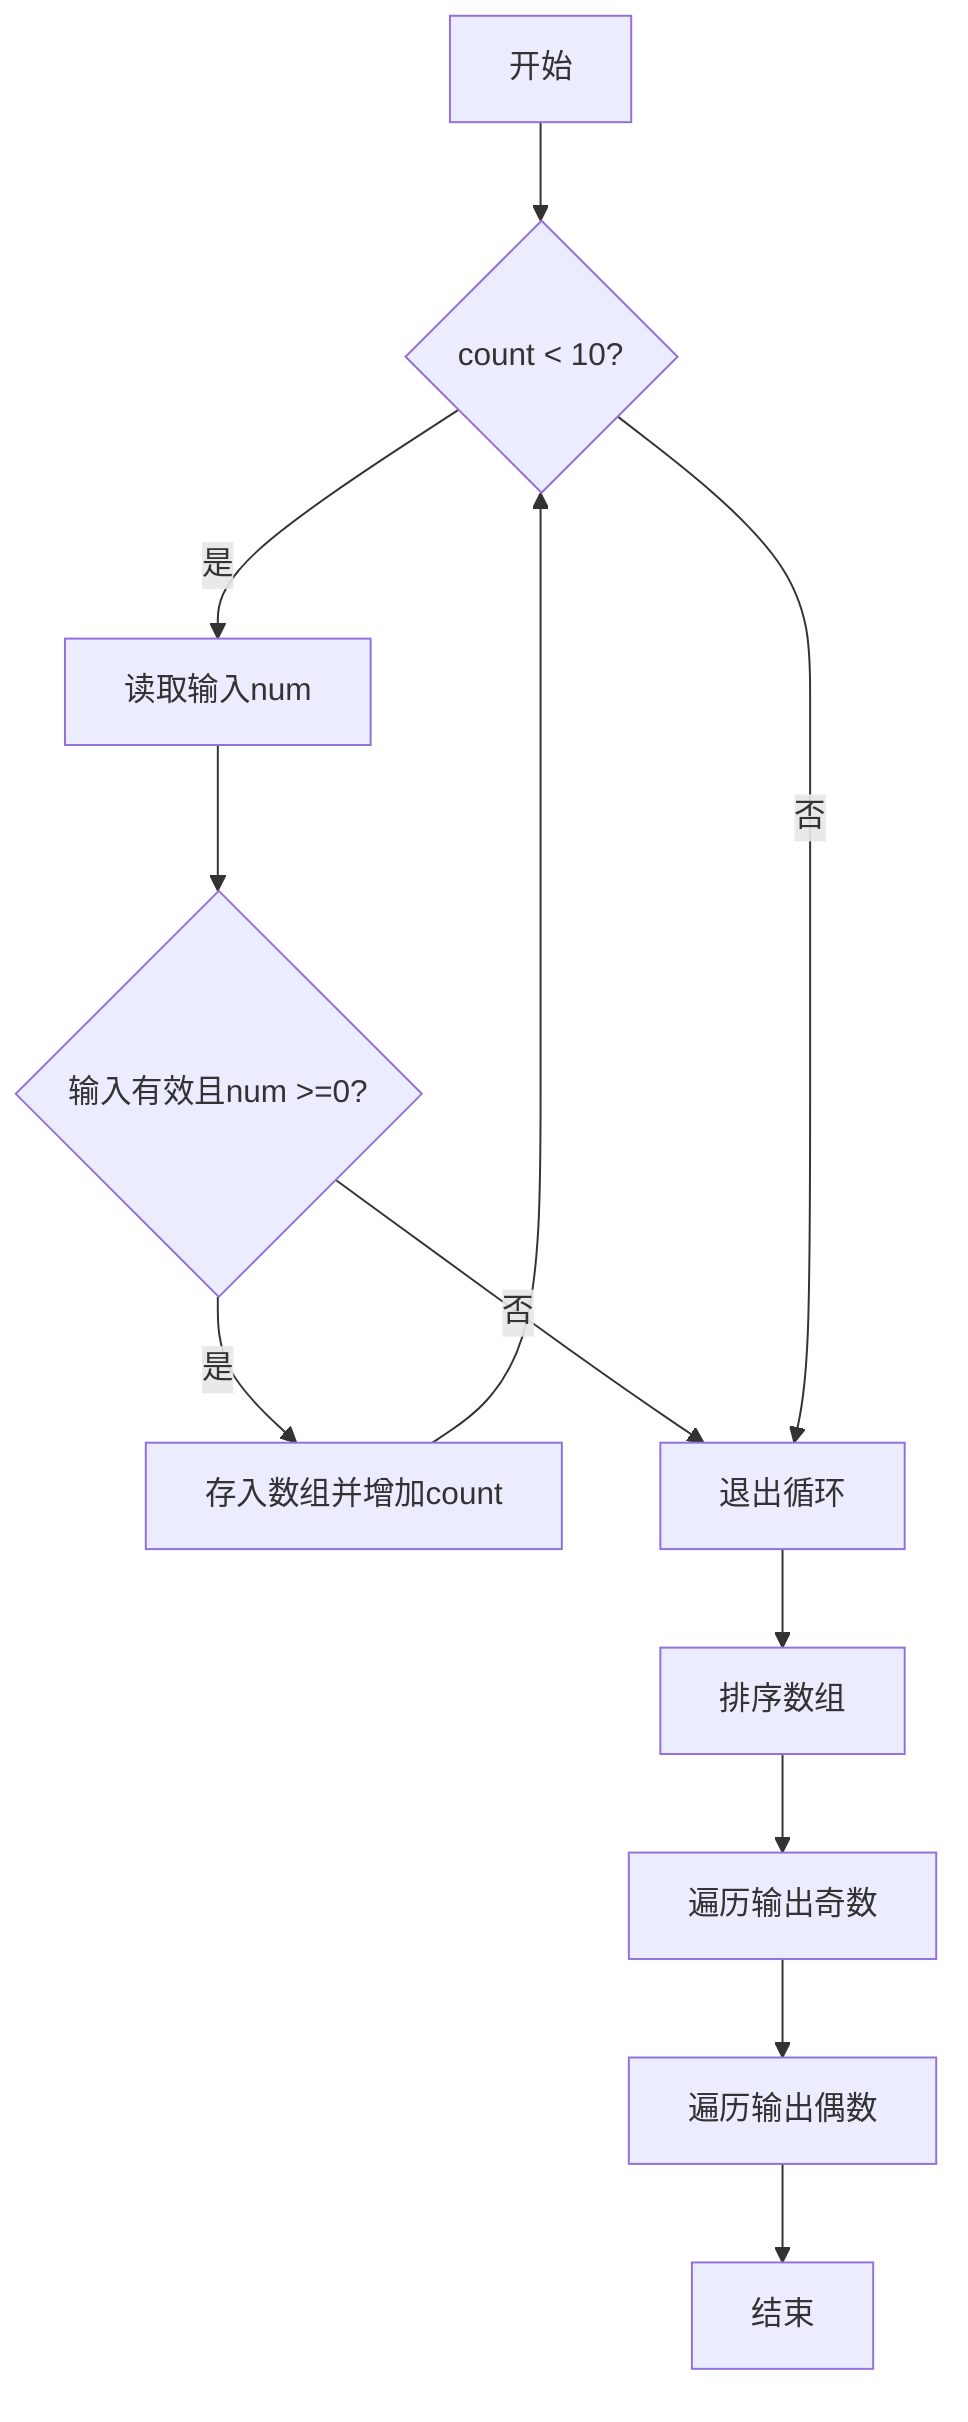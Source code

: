flowchart TD
    A[开始] --> B{count < 10?}
    B -->|是| C[读取输入num]
    C --> D{输入有效且num >=0?}
    D -->|是| E[存入数组并增加count]
    E --> B
    D -->|否| F[退出循环]
    B -->|否| F
    F --> G[排序数组]
    G --> H[遍历输出奇数]
    H --> I[遍历输出偶数]
    I --> J[结束]